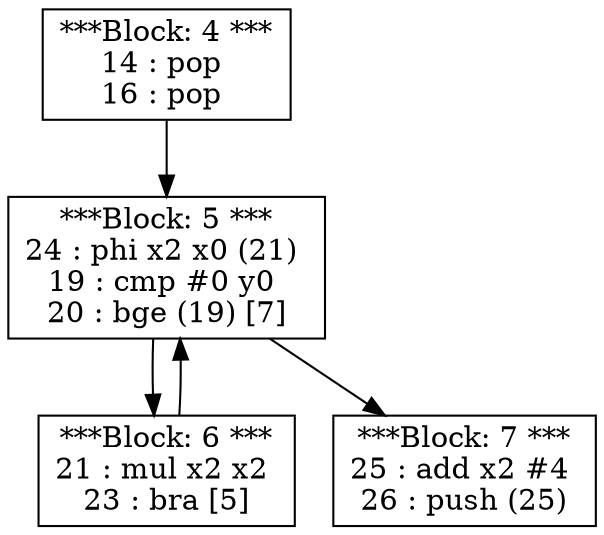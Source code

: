 digraph structs {
4 [shape=record,label="***Block: 4 ***\n14 : pop \n16 : pop \n"]
5 [shape=record,label="***Block: 5 ***\n24 : phi x2 x0 (21) \n19 : cmp #0 y0 \n20 : bge (19) [7]\n"]
6 [shape=record,label="***Block: 6 ***\n21 : mul x2 x2 \n23 : bra [5]\n"]
7 [shape=record,label="***Block: 7 ***\n25 : add x2 #4 \n26 : push (25)\n"]
4 -> 5;
5 -> 6;
6 -> 5;
5 -> 7;

}
